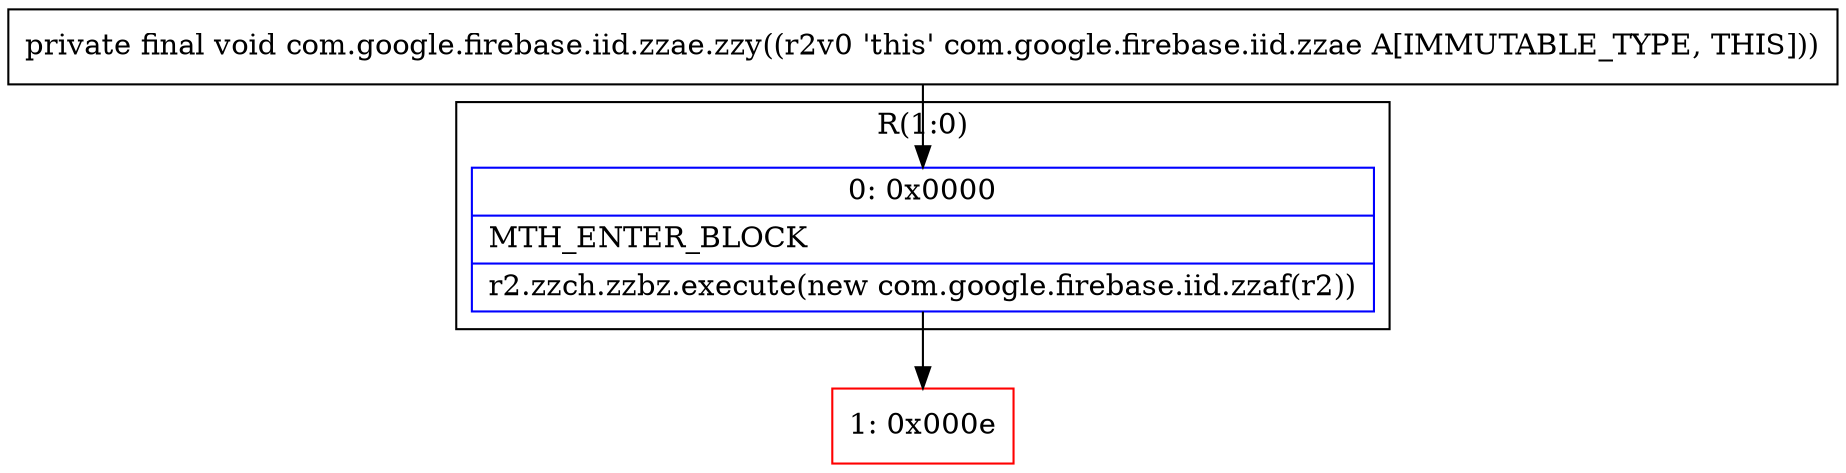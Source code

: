 digraph "CFG forcom.google.firebase.iid.zzae.zzy()V" {
subgraph cluster_Region_1313537335 {
label = "R(1:0)";
node [shape=record,color=blue];
Node_0 [shape=record,label="{0\:\ 0x0000|MTH_ENTER_BLOCK\l|r2.zzch.zzbz.execute(new com.google.firebase.iid.zzaf(r2))\l}"];
}
Node_1 [shape=record,color=red,label="{1\:\ 0x000e}"];
MethodNode[shape=record,label="{private final void com.google.firebase.iid.zzae.zzy((r2v0 'this' com.google.firebase.iid.zzae A[IMMUTABLE_TYPE, THIS])) }"];
MethodNode -> Node_0;
Node_0 -> Node_1;
}


